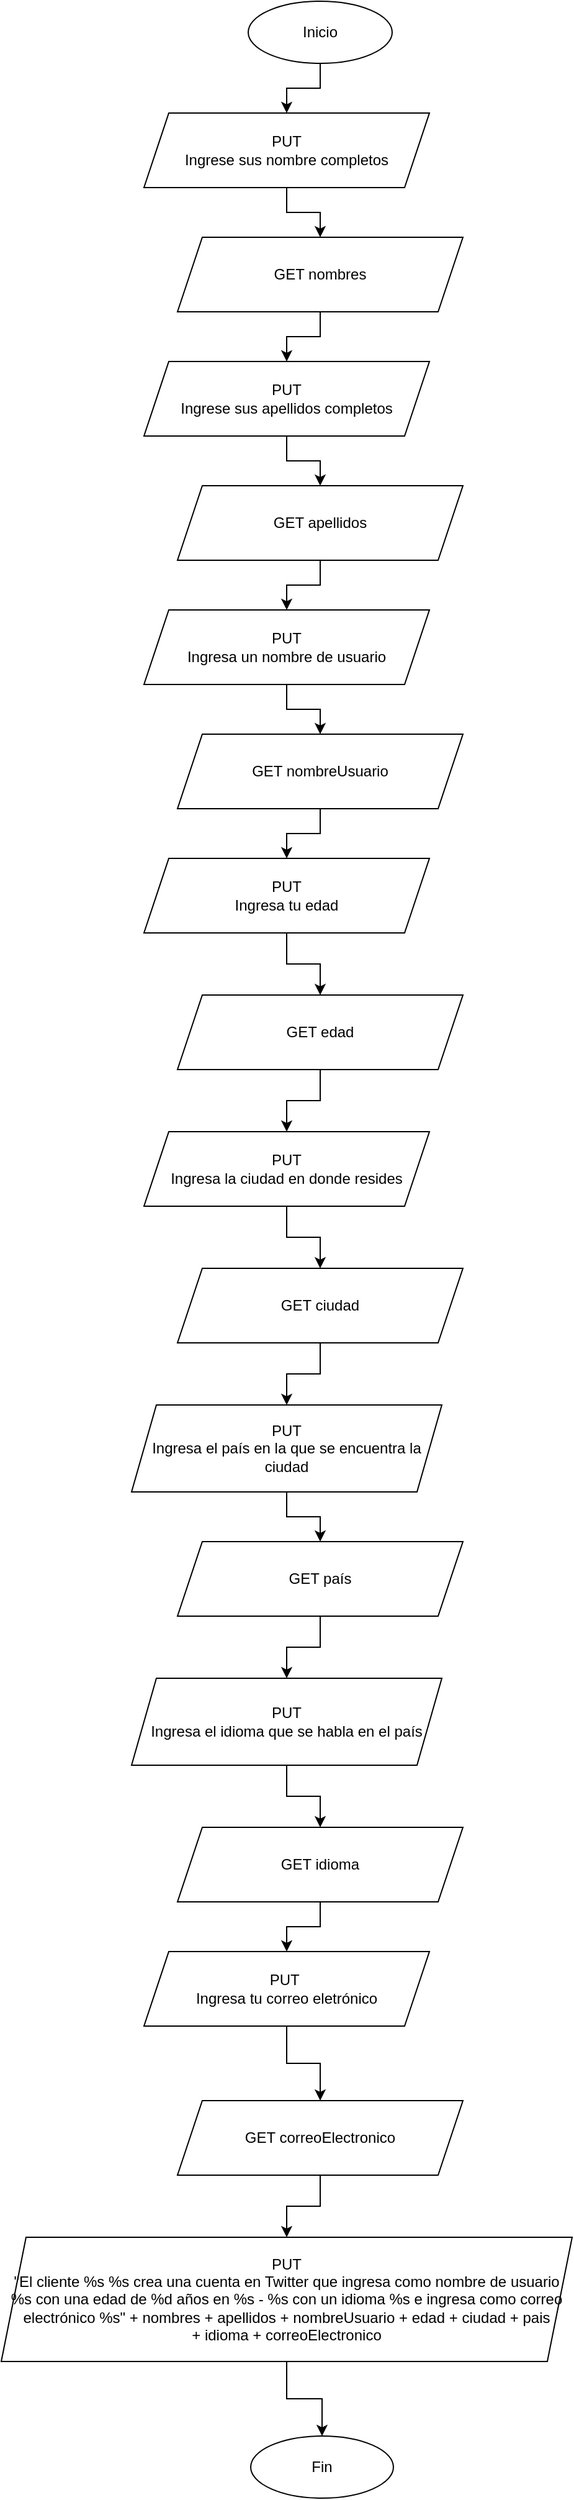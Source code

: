 <mxfile version="14.2.9" type="device"><diagram id="LBBrOioGy8fLsuSWHopH" name="Page-1"><mxGraphModel dx="946" dy="662" grid="1" gridSize="10" guides="1" tooltips="1" connect="1" arrows="1" fold="1" page="1" pageScale="1" pageWidth="827" pageHeight="1169" math="0" shadow="0"><root><mxCell id="0"/><mxCell id="1" parent="0"/><mxCell id="1NQwvypiIKMc5HE2fbDp-3" value="" style="edgeStyle=orthogonalEdgeStyle;rounded=0;orthogonalLoop=1;jettySize=auto;html=1;" edge="1" parent="1" source="1NQwvypiIKMc5HE2fbDp-1" target="1NQwvypiIKMc5HE2fbDp-2"><mxGeometry relative="1" as="geometry"/></mxCell><mxCell id="1NQwvypiIKMc5HE2fbDp-1" value="Inicio" style="ellipse;whiteSpace=wrap;html=1;" vertex="1" parent="1"><mxGeometry x="354" y="20" width="116" height="50" as="geometry"/></mxCell><mxCell id="1NQwvypiIKMc5HE2fbDp-5" value="" style="edgeStyle=orthogonalEdgeStyle;rounded=0;orthogonalLoop=1;jettySize=auto;html=1;" edge="1" parent="1" source="1NQwvypiIKMc5HE2fbDp-2" target="1NQwvypiIKMc5HE2fbDp-4"><mxGeometry relative="1" as="geometry"/></mxCell><mxCell id="1NQwvypiIKMc5HE2fbDp-2" value="PUT&lt;br&gt;Ingrese sus nombre completos" style="shape=parallelogram;perimeter=parallelogramPerimeter;whiteSpace=wrap;html=1;fixedSize=1;" vertex="1" parent="1"><mxGeometry x="270" y="110" width="230" height="60" as="geometry"/></mxCell><mxCell id="1NQwvypiIKMc5HE2fbDp-7" value="" style="edgeStyle=orthogonalEdgeStyle;rounded=0;orthogonalLoop=1;jettySize=auto;html=1;" edge="1" parent="1" source="1NQwvypiIKMc5HE2fbDp-4" target="1NQwvypiIKMc5HE2fbDp-6"><mxGeometry relative="1" as="geometry"/></mxCell><mxCell id="1NQwvypiIKMc5HE2fbDp-4" value="GET nombres" style="shape=parallelogram;perimeter=parallelogramPerimeter;whiteSpace=wrap;html=1;fixedSize=1;" vertex="1" parent="1"><mxGeometry x="297" y="210" width="230" height="60" as="geometry"/></mxCell><mxCell id="1NQwvypiIKMc5HE2fbDp-9" value="" style="edgeStyle=orthogonalEdgeStyle;rounded=0;orthogonalLoop=1;jettySize=auto;html=1;" edge="1" parent="1" source="1NQwvypiIKMc5HE2fbDp-6" target="1NQwvypiIKMc5HE2fbDp-8"><mxGeometry relative="1" as="geometry"/></mxCell><mxCell id="1NQwvypiIKMc5HE2fbDp-6" value="PUT&lt;br&gt;Ingrese sus apellidos completos" style="shape=parallelogram;perimeter=parallelogramPerimeter;whiteSpace=wrap;html=1;fixedSize=1;" vertex="1" parent="1"><mxGeometry x="270" y="310" width="230" height="60" as="geometry"/></mxCell><mxCell id="1NQwvypiIKMc5HE2fbDp-11" value="" style="edgeStyle=orthogonalEdgeStyle;rounded=0;orthogonalLoop=1;jettySize=auto;html=1;" edge="1" parent="1" source="1NQwvypiIKMc5HE2fbDp-8" target="1NQwvypiIKMc5HE2fbDp-10"><mxGeometry relative="1" as="geometry"/></mxCell><mxCell id="1NQwvypiIKMc5HE2fbDp-8" value="GET apellidos" style="shape=parallelogram;perimeter=parallelogramPerimeter;whiteSpace=wrap;html=1;fixedSize=1;" vertex="1" parent="1"><mxGeometry x="297" y="410" width="230" height="60" as="geometry"/></mxCell><mxCell id="1NQwvypiIKMc5HE2fbDp-13" value="" style="edgeStyle=orthogonalEdgeStyle;rounded=0;orthogonalLoop=1;jettySize=auto;html=1;" edge="1" parent="1" source="1NQwvypiIKMc5HE2fbDp-10" target="1NQwvypiIKMc5HE2fbDp-12"><mxGeometry relative="1" as="geometry"/></mxCell><mxCell id="1NQwvypiIKMc5HE2fbDp-10" value="PUT&lt;br&gt;Ingresa un nombre de usuario" style="shape=parallelogram;perimeter=parallelogramPerimeter;whiteSpace=wrap;html=1;fixedSize=1;" vertex="1" parent="1"><mxGeometry x="270" y="510" width="230" height="60" as="geometry"/></mxCell><mxCell id="1NQwvypiIKMc5HE2fbDp-15" value="" style="edgeStyle=orthogonalEdgeStyle;rounded=0;orthogonalLoop=1;jettySize=auto;html=1;" edge="1" parent="1" source="1NQwvypiIKMc5HE2fbDp-12" target="1NQwvypiIKMc5HE2fbDp-14"><mxGeometry relative="1" as="geometry"/></mxCell><mxCell id="1NQwvypiIKMc5HE2fbDp-12" value="GET nombreUsuario" style="shape=parallelogram;perimeter=parallelogramPerimeter;whiteSpace=wrap;html=1;fixedSize=1;" vertex="1" parent="1"><mxGeometry x="297" y="610" width="230" height="60" as="geometry"/></mxCell><mxCell id="1NQwvypiIKMc5HE2fbDp-17" value="" style="edgeStyle=orthogonalEdgeStyle;rounded=0;orthogonalLoop=1;jettySize=auto;html=1;" edge="1" parent="1" source="1NQwvypiIKMc5HE2fbDp-14" target="1NQwvypiIKMc5HE2fbDp-16"><mxGeometry relative="1" as="geometry"/></mxCell><mxCell id="1NQwvypiIKMc5HE2fbDp-14" value="PUT&lt;br&gt;Ingresa tu edad" style="shape=parallelogram;perimeter=parallelogramPerimeter;whiteSpace=wrap;html=1;fixedSize=1;" vertex="1" parent="1"><mxGeometry x="270" y="710" width="230" height="60" as="geometry"/></mxCell><mxCell id="1NQwvypiIKMc5HE2fbDp-19" value="" style="edgeStyle=orthogonalEdgeStyle;rounded=0;orthogonalLoop=1;jettySize=auto;html=1;" edge="1" parent="1" source="1NQwvypiIKMc5HE2fbDp-16" target="1NQwvypiIKMc5HE2fbDp-18"><mxGeometry relative="1" as="geometry"/></mxCell><mxCell id="1NQwvypiIKMc5HE2fbDp-16" value="GET edad" style="shape=parallelogram;perimeter=parallelogramPerimeter;whiteSpace=wrap;html=1;fixedSize=1;" vertex="1" parent="1"><mxGeometry x="297" y="820" width="230" height="60" as="geometry"/></mxCell><mxCell id="1NQwvypiIKMc5HE2fbDp-21" value="" style="edgeStyle=orthogonalEdgeStyle;rounded=0;orthogonalLoop=1;jettySize=auto;html=1;" edge="1" parent="1" source="1NQwvypiIKMc5HE2fbDp-18" target="1NQwvypiIKMc5HE2fbDp-20"><mxGeometry relative="1" as="geometry"/></mxCell><mxCell id="1NQwvypiIKMc5HE2fbDp-18" value="PUT&lt;br&gt;Ingresa la ciudad en donde resides" style="shape=parallelogram;perimeter=parallelogramPerimeter;whiteSpace=wrap;html=1;fixedSize=1;" vertex="1" parent="1"><mxGeometry x="270" y="930" width="230" height="60" as="geometry"/></mxCell><mxCell id="1NQwvypiIKMc5HE2fbDp-23" value="" style="edgeStyle=orthogonalEdgeStyle;rounded=0;orthogonalLoop=1;jettySize=auto;html=1;" edge="1" parent="1" source="1NQwvypiIKMc5HE2fbDp-20" target="1NQwvypiIKMc5HE2fbDp-22"><mxGeometry relative="1" as="geometry"/></mxCell><mxCell id="1NQwvypiIKMc5HE2fbDp-20" value="GET ciudad" style="shape=parallelogram;perimeter=parallelogramPerimeter;whiteSpace=wrap;html=1;fixedSize=1;" vertex="1" parent="1"><mxGeometry x="297" y="1040" width="230" height="60" as="geometry"/></mxCell><mxCell id="1NQwvypiIKMc5HE2fbDp-25" value="" style="edgeStyle=orthogonalEdgeStyle;rounded=0;orthogonalLoop=1;jettySize=auto;html=1;" edge="1" parent="1" source="1NQwvypiIKMc5HE2fbDp-22" target="1NQwvypiIKMc5HE2fbDp-24"><mxGeometry relative="1" as="geometry"/></mxCell><mxCell id="1NQwvypiIKMc5HE2fbDp-22" value="PUT&lt;br&gt;Ingresa el país en la que se encuentra la ciudad" style="shape=parallelogram;perimeter=parallelogramPerimeter;whiteSpace=wrap;html=1;fixedSize=1;" vertex="1" parent="1"><mxGeometry x="260" y="1150" width="250" height="70" as="geometry"/></mxCell><mxCell id="1NQwvypiIKMc5HE2fbDp-27" value="" style="edgeStyle=orthogonalEdgeStyle;rounded=0;orthogonalLoop=1;jettySize=auto;html=1;" edge="1" parent="1" source="1NQwvypiIKMc5HE2fbDp-24" target="1NQwvypiIKMc5HE2fbDp-26"><mxGeometry relative="1" as="geometry"/></mxCell><mxCell id="1NQwvypiIKMc5HE2fbDp-24" value="GET país" style="shape=parallelogram;perimeter=parallelogramPerimeter;whiteSpace=wrap;html=1;fixedSize=1;" vertex="1" parent="1"><mxGeometry x="297" y="1260" width="230" height="60" as="geometry"/></mxCell><mxCell id="1NQwvypiIKMc5HE2fbDp-29" value="" style="edgeStyle=orthogonalEdgeStyle;rounded=0;orthogonalLoop=1;jettySize=auto;html=1;" edge="1" parent="1" source="1NQwvypiIKMc5HE2fbDp-26" target="1NQwvypiIKMc5HE2fbDp-28"><mxGeometry relative="1" as="geometry"/></mxCell><mxCell id="1NQwvypiIKMc5HE2fbDp-26" value="PUT&lt;br&gt;Ingresa el idioma que se habla en el país" style="shape=parallelogram;perimeter=parallelogramPerimeter;whiteSpace=wrap;html=1;fixedSize=1;" vertex="1" parent="1"><mxGeometry x="260" y="1370" width="250" height="70" as="geometry"/></mxCell><mxCell id="1NQwvypiIKMc5HE2fbDp-31" value="" style="edgeStyle=orthogonalEdgeStyle;rounded=0;orthogonalLoop=1;jettySize=auto;html=1;" edge="1" parent="1" source="1NQwvypiIKMc5HE2fbDp-28" target="1NQwvypiIKMc5HE2fbDp-30"><mxGeometry relative="1" as="geometry"/></mxCell><mxCell id="1NQwvypiIKMc5HE2fbDp-28" value="GET idioma" style="shape=parallelogram;perimeter=parallelogramPerimeter;whiteSpace=wrap;html=1;fixedSize=1;" vertex="1" parent="1"><mxGeometry x="297" y="1490" width="230" height="60" as="geometry"/></mxCell><mxCell id="1NQwvypiIKMc5HE2fbDp-33" value="" style="edgeStyle=orthogonalEdgeStyle;rounded=0;orthogonalLoop=1;jettySize=auto;html=1;" edge="1" parent="1" source="1NQwvypiIKMc5HE2fbDp-30" target="1NQwvypiIKMc5HE2fbDp-32"><mxGeometry relative="1" as="geometry"/></mxCell><mxCell id="1NQwvypiIKMc5HE2fbDp-30" value="PUT&amp;nbsp;&lt;br&gt;Ingresa tu correo eletrónico" style="shape=parallelogram;perimeter=parallelogramPerimeter;whiteSpace=wrap;html=1;fixedSize=1;" vertex="1" parent="1"><mxGeometry x="270" y="1590" width="230" height="60" as="geometry"/></mxCell><mxCell id="1NQwvypiIKMc5HE2fbDp-35" value="" style="edgeStyle=orthogonalEdgeStyle;rounded=0;orthogonalLoop=1;jettySize=auto;html=1;" edge="1" parent="1" source="1NQwvypiIKMc5HE2fbDp-32" target="1NQwvypiIKMc5HE2fbDp-34"><mxGeometry relative="1" as="geometry"/></mxCell><mxCell id="1NQwvypiIKMc5HE2fbDp-32" value="GET correoElectronico" style="shape=parallelogram;perimeter=parallelogramPerimeter;whiteSpace=wrap;html=1;fixedSize=1;" vertex="1" parent="1"><mxGeometry x="297" y="1710" width="230" height="60" as="geometry"/></mxCell><mxCell id="1NQwvypiIKMc5HE2fbDp-37" value="" style="edgeStyle=orthogonalEdgeStyle;rounded=0;orthogonalLoop=1;jettySize=auto;html=1;" edge="1" parent="1" source="1NQwvypiIKMc5HE2fbDp-34" target="1NQwvypiIKMc5HE2fbDp-36"><mxGeometry relative="1" as="geometry"/></mxCell><mxCell id="1NQwvypiIKMc5HE2fbDp-34" value="PUT&lt;br&gt;&quot;El cliente %s %s crea una cuenta en Twitter que ingresa como nombre de usuario %s con una edad de %d años en %s - %s con un idioma %s e ingresa como correo electrónico %s&quot; + nombres + apellidos + nombreUsuario + edad + ciudad + pais&lt;br&gt;+ idioma + correoElectronico" style="shape=parallelogram;perimeter=parallelogramPerimeter;whiteSpace=wrap;html=1;fixedSize=1;" vertex="1" parent="1"><mxGeometry x="155" y="1820" width="460" height="100" as="geometry"/></mxCell><mxCell id="1NQwvypiIKMc5HE2fbDp-36" value="Fin" style="ellipse;whiteSpace=wrap;html=1;" vertex="1" parent="1"><mxGeometry x="356" y="1980" width="115" height="50" as="geometry"/></mxCell></root></mxGraphModel></diagram></mxfile>